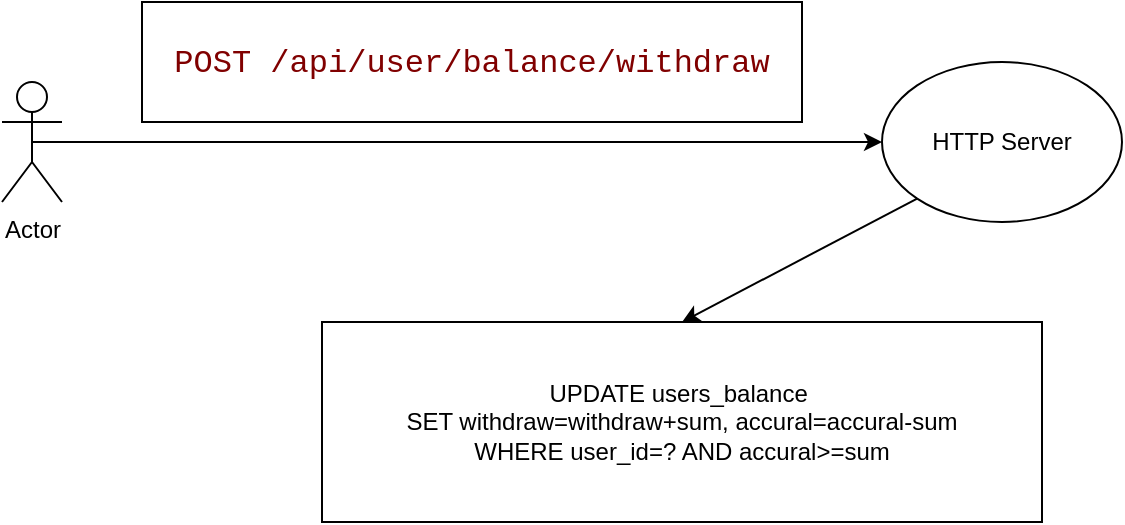 <mxfile version="28.0.7">
  <diagram name="Page-1" id="YNwMB12_z1p7X0Ho8lQO">
    <mxGraphModel dx="1018" dy="611" grid="1" gridSize="10" guides="1" tooltips="1" connect="1" arrows="1" fold="1" page="1" pageScale="1" pageWidth="850" pageHeight="1100" math="0" shadow="0">
      <root>
        <mxCell id="0" />
        <mxCell id="1" parent="0" />
        <mxCell id="g64P8hdU9a6x-9kiL8JQ-1" value="Actor" style="shape=umlActor;verticalLabelPosition=bottom;verticalAlign=top;html=1;outlineConnect=0;" vertex="1" parent="1">
          <mxGeometry x="50" y="60" width="30" height="60" as="geometry" />
        </mxCell>
        <mxCell id="g64P8hdU9a6x-9kiL8JQ-2" value="" style="endArrow=classic;html=1;rounded=0;exitX=0.5;exitY=0.5;exitDx=0;exitDy=0;exitPerimeter=0;entryX=0;entryY=0.5;entryDx=0;entryDy=0;" edge="1" parent="1" source="g64P8hdU9a6x-9kiL8JQ-1" target="g64P8hdU9a6x-9kiL8JQ-4">
          <mxGeometry width="50" height="50" relative="1" as="geometry">
            <mxPoint x="160" y="150" as="sourcePoint" />
            <mxPoint x="480" y="90" as="targetPoint" />
          </mxGeometry>
        </mxCell>
        <mxCell id="g64P8hdU9a6x-9kiL8JQ-3" value="&lt;div style=&quot;font-size: 16px; text-align: start; color: rgb(0, 0, 0); background-color: rgb(255, 255, 255); font-family: Menlo, Monaco, &amp;quot;Courier New&amp;quot;, monospace; line-height: 24px; white-space: pre;&quot;&gt;&lt;span style=&quot;color: rgb(128, 0, 0);&quot;&gt;POST /api/user/balance/withdraw&lt;/span&gt;&lt;/div&gt;" style="rounded=0;whiteSpace=wrap;html=1;" vertex="1" parent="1">
          <mxGeometry x="120" y="20" width="330" height="60" as="geometry" />
        </mxCell>
        <mxCell id="g64P8hdU9a6x-9kiL8JQ-4" value="HTTP Server" style="ellipse;whiteSpace=wrap;html=1;" vertex="1" parent="1">
          <mxGeometry x="490" y="50" width="120" height="80" as="geometry" />
        </mxCell>
        <mxCell id="g64P8hdU9a6x-9kiL8JQ-6" value="UPDATE users_balance&amp;nbsp;&lt;div&gt;SET withdraw=withdraw+sum, accural=accural-sum&lt;/div&gt;&lt;div&gt;WHERE user_id=? AND accural&amp;gt;=sum&lt;/div&gt;" style="rounded=0;whiteSpace=wrap;html=1;" vertex="1" parent="1">
          <mxGeometry x="210" y="180" width="360" height="100" as="geometry" />
        </mxCell>
        <mxCell id="g64P8hdU9a6x-9kiL8JQ-7" value="" style="endArrow=classic;html=1;rounded=0;exitX=0;exitY=1;exitDx=0;exitDy=0;entryX=0.5;entryY=0;entryDx=0;entryDy=0;" edge="1" parent="1" source="g64P8hdU9a6x-9kiL8JQ-4" target="g64P8hdU9a6x-9kiL8JQ-6">
          <mxGeometry width="50" height="50" relative="1" as="geometry">
            <mxPoint x="80" y="280" as="sourcePoint" />
            <mxPoint x="130" y="230" as="targetPoint" />
          </mxGeometry>
        </mxCell>
      </root>
    </mxGraphModel>
  </diagram>
</mxfile>
